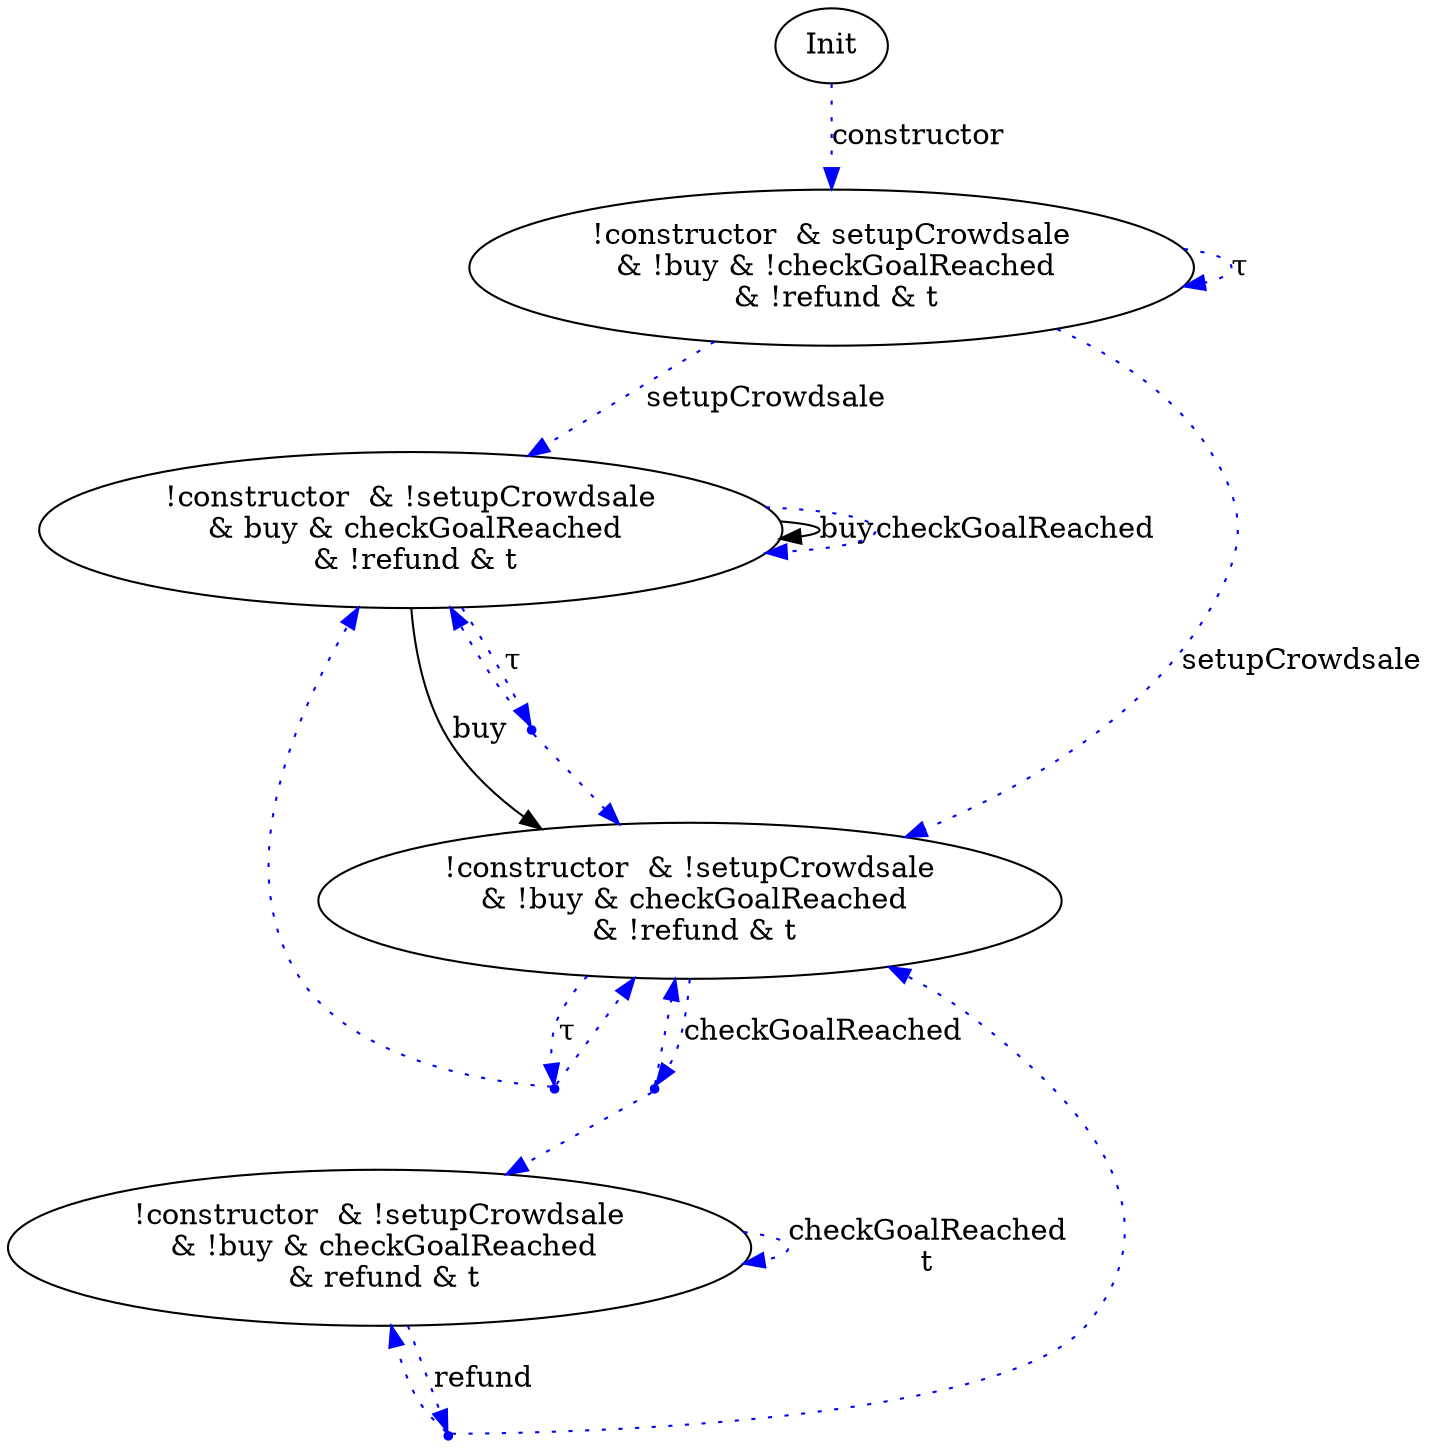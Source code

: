 digraph {

S00 [label="Init"]
S23 [label="!constructor  & !setupCrowdsale\n & !buy & checkGoalReached\n & refund & t\n"]
S25 [label="!constructor  & !setupCrowdsale\n & buy & checkGoalReached\n & !refund & t\n"]
S44 [label="!constructor  & !setupCrowdsale\n & !buy & checkGoalReached\n & !refund & t\n"]
S49 [label="!constructor  & setupCrowdsale\n & !buy & !checkGoalReached\n & !refund & t\n"]

S44_checkGoalReached [label="", shape="point", color="blue"]
S44_τ [label="", shape="point", color="blue"]
S23_refund [label="", shape="point", color="blue"]
S25_τ [label="", shape="point", color="blue"]

S00->S49 [label="constructor", style="dotted", color="blue"]
S44->S44_checkGoalReached [label="checkGoalReached", style="dotted", color="blue"]
S44_checkGoalReached->S23 [label="", style="dotted", color="blue"]
S44_checkGoalReached->S44 [label="", style="dotted", color="blue"]
S44->S44_τ [label="τ", style="dotted", color="blue"]
S44_τ->S44 [label="", style="dotted", color="blue"]
S44_τ->S25 [label="", style="dotted", color="blue"]
S23->S23 [label="checkGoalReached\nt", style="dotted", color="blue"]
S23->S23_refund [label="refund", style="dotted", color="blue"]
S23_refund->S23 [label="", style="dotted", color="blue"]
S23_refund->S44 [label="", style="dotted", color="blue"]
S25->S44 [label="buy", style="", color="black"]
S25->S25 [label="buy", style="", color="black"]
S25->S25_τ [label="τ", style="dotted", color="blue"]
S25_τ->S25 [label="", style="dotted", color="blue"]
S25_τ->S44 [label="", style="dotted", color="blue"]
S25->S25 [label="checkGoalReached", style="dotted", color="blue"]
S49->S44 [label="setupCrowdsale", style="dotted", color="blue"]
S49->S25 [label="setupCrowdsale", style="dotted", color="blue"]
S49->S49 [label="τ", style="dotted", color="blue"]
}